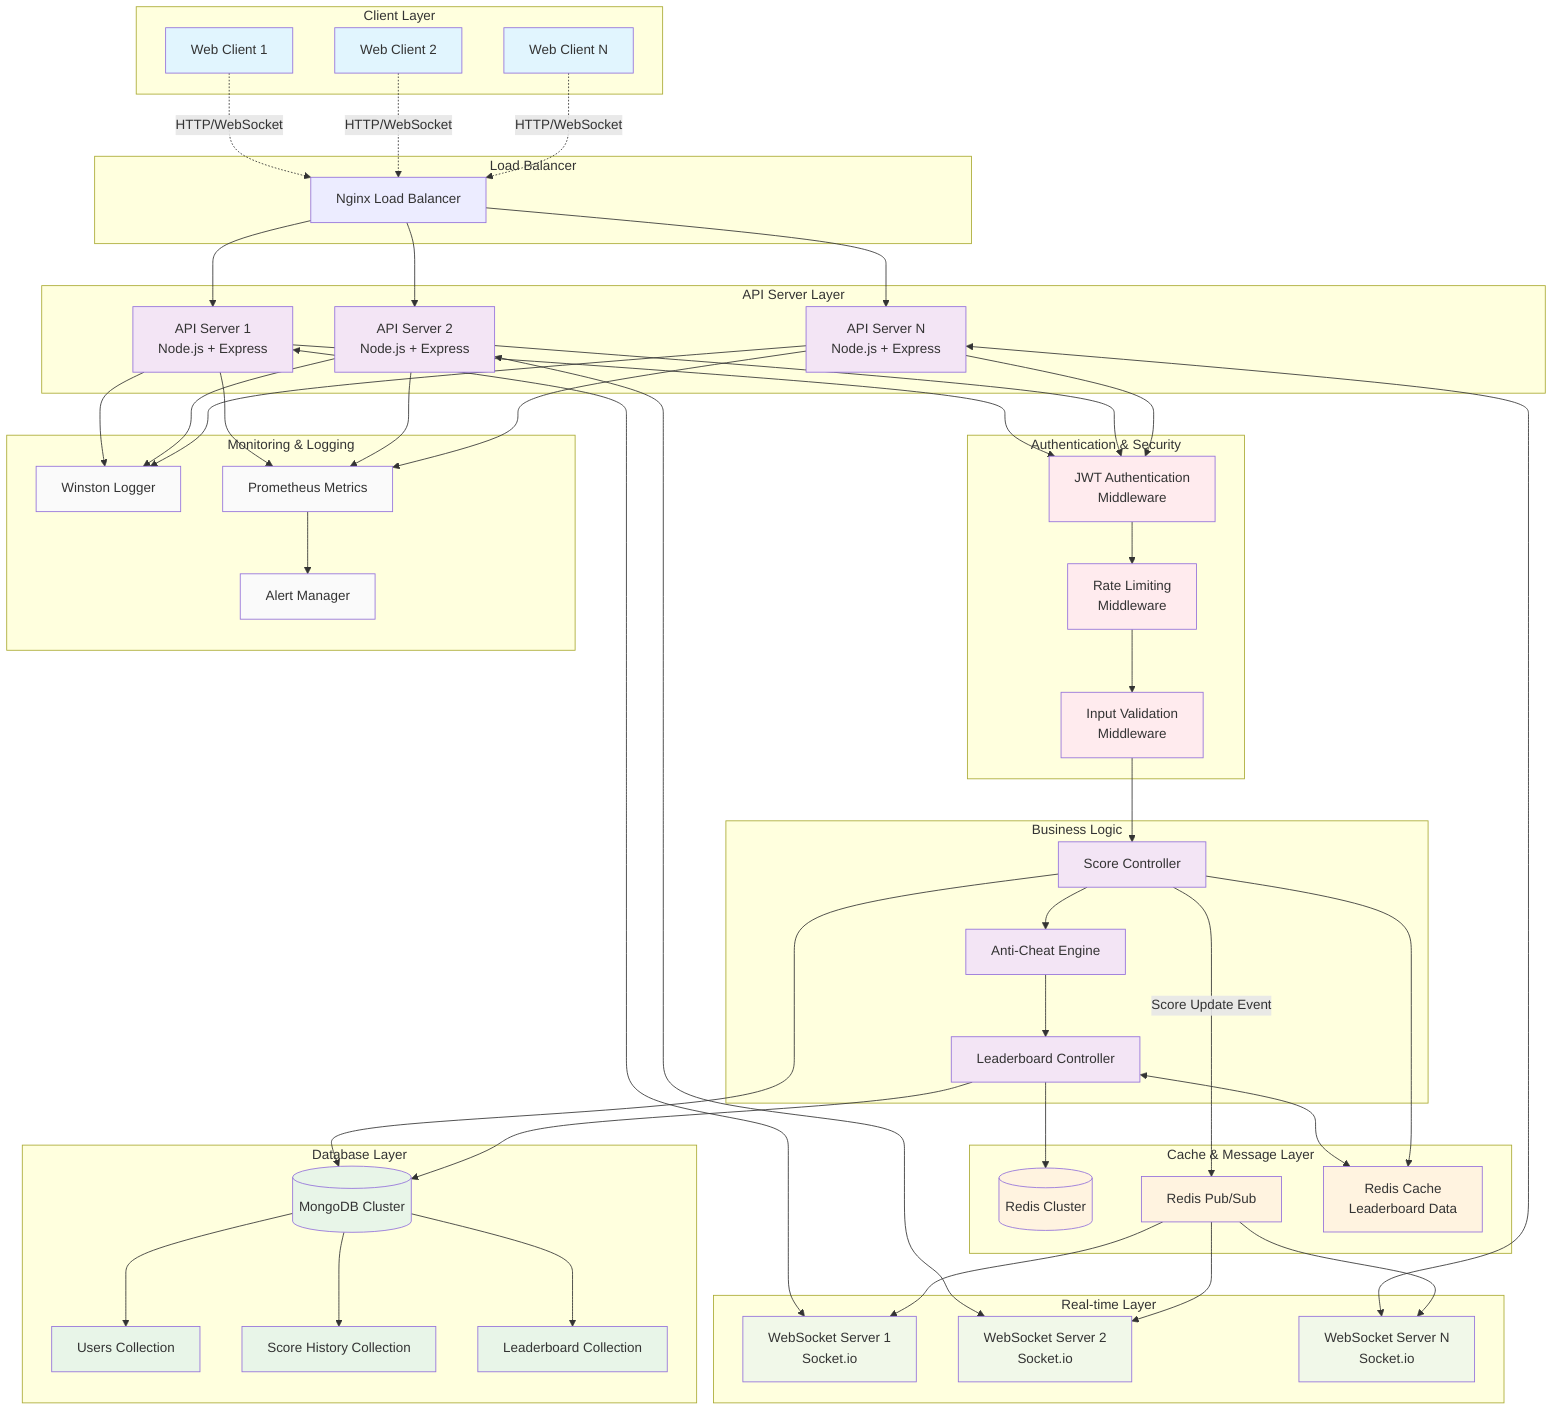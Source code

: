 graph TB
    subgraph "Client Layer"
        WC1[Web Client 1]
        WC2[Web Client 2]
        WC3[Web Client N]
    end

    subgraph "Load Balancer"
        LB[Nginx Load Balancer]
    end

    subgraph "API Server Layer"
        AS1[API Server 1<br/>Node.js + Express]
        AS2[API Server 2<br/>Node.js + Express]
        AS3[API Server N<br/>Node.js + Express]
    end

    subgraph "Authentication & Security"
        AUTH[JWT Authentication<br/>Middleware]
        RATE[Rate Limiting<br/>Middleware]
        VALID[Input Validation<br/>Middleware]
    end

    subgraph "Business Logic"
        SC[Score Controller]
        AC[Anti-Cheat Engine]
        LBC[Leaderboard Controller]
    end

    subgraph "Real-time Layer"
        WS1[WebSocket Server 1<br/>Socket.io]
        WS2[WebSocket Server 2<br/>Socket.io]
        WS3[WebSocket Server N<br/>Socket.io]
    end

    subgraph "Cache & Message Layer"
        REDIS[(Redis Cluster)]
        PUBSUB[Redis Pub/Sub]
        CACHE[Redis Cache<br/>Leaderboard Data]
    end

    subgraph "Database Layer"
        MONGO[(MongoDB Cluster)]
        USER_DB[Users Collection]
        SCORE_DB[Score History Collection]
        LEADER_DB[Leaderboard Collection]
    end

    subgraph "Monitoring & Logging"
        LOGS[Winston Logger]
        METRICS[Prometheus Metrics]
        ALERTS[Alert Manager]
    end

    %% Client connections
    WC1 -.->|HTTP/WebSocket| LB
    WC2 -.->|HTTP/WebSocket| LB
    WC3 -.->|HTTP/WebSocket| LB

    %% Load balancer distribution
    LB --> AS1
    LB --> AS2
    LB --> AS3

    %% WebSocket connections
    AS1 <--> WS1
    AS2 <--> WS2
    AS3 <--> WS3

    %% API request flow
    AS1 --> AUTH
    AS2 --> AUTH
    AS3 --> AUTH
    
    AUTH --> RATE
    RATE --> VALID
    VALID --> SC
    
    SC --> AC
    AC --> LBC

    %% Business logic to data layer
    SC --> MONGO
    LBC --> REDIS
    LBC --> MONGO

    %% Real-time updates
    SC -->|Score Update Event| PUBSUB
    PUBSUB --> WS1
    PUBSUB --> WS2
    PUBSUB --> WS3

    %% Cache operations
    LBC <--> CACHE
    SC --> CACHE

    %% Database operations
    MONGO --> USER_DB
    MONGO --> SCORE_DB
    MONGO --> LEADER_DB

    %% Monitoring
    AS1 --> LOGS
    AS2 --> LOGS
    AS3 --> LOGS
    
    AS1 --> METRICS
    AS2 --> METRICS
    AS3 --> METRICS
    
    METRICS --> ALERTS

    %% Styling
    classDef client fill:#e1f5fe
    classDef server fill:#f3e5f5
    classDef database fill:#e8f5e8
    classDef cache fill:#fff3e0
    classDef security fill:#ffebee
    classDef realtime fill:#f1f8e9
    classDef monitoring fill:#fafafa

    class WC1,WC2,WC3 client
    class AS1,AS2,AS3,SC,AC,LBC server
    class MONGO,USER_DB,SCORE_DB,LEADER_DB database
    class REDIS,PUBSUB,CACHE cache
    class AUTH,RATE,VALID security
    class WS1,WS2,WS3 realtime
    class LOGS,METRICS,ALERTS monitoring